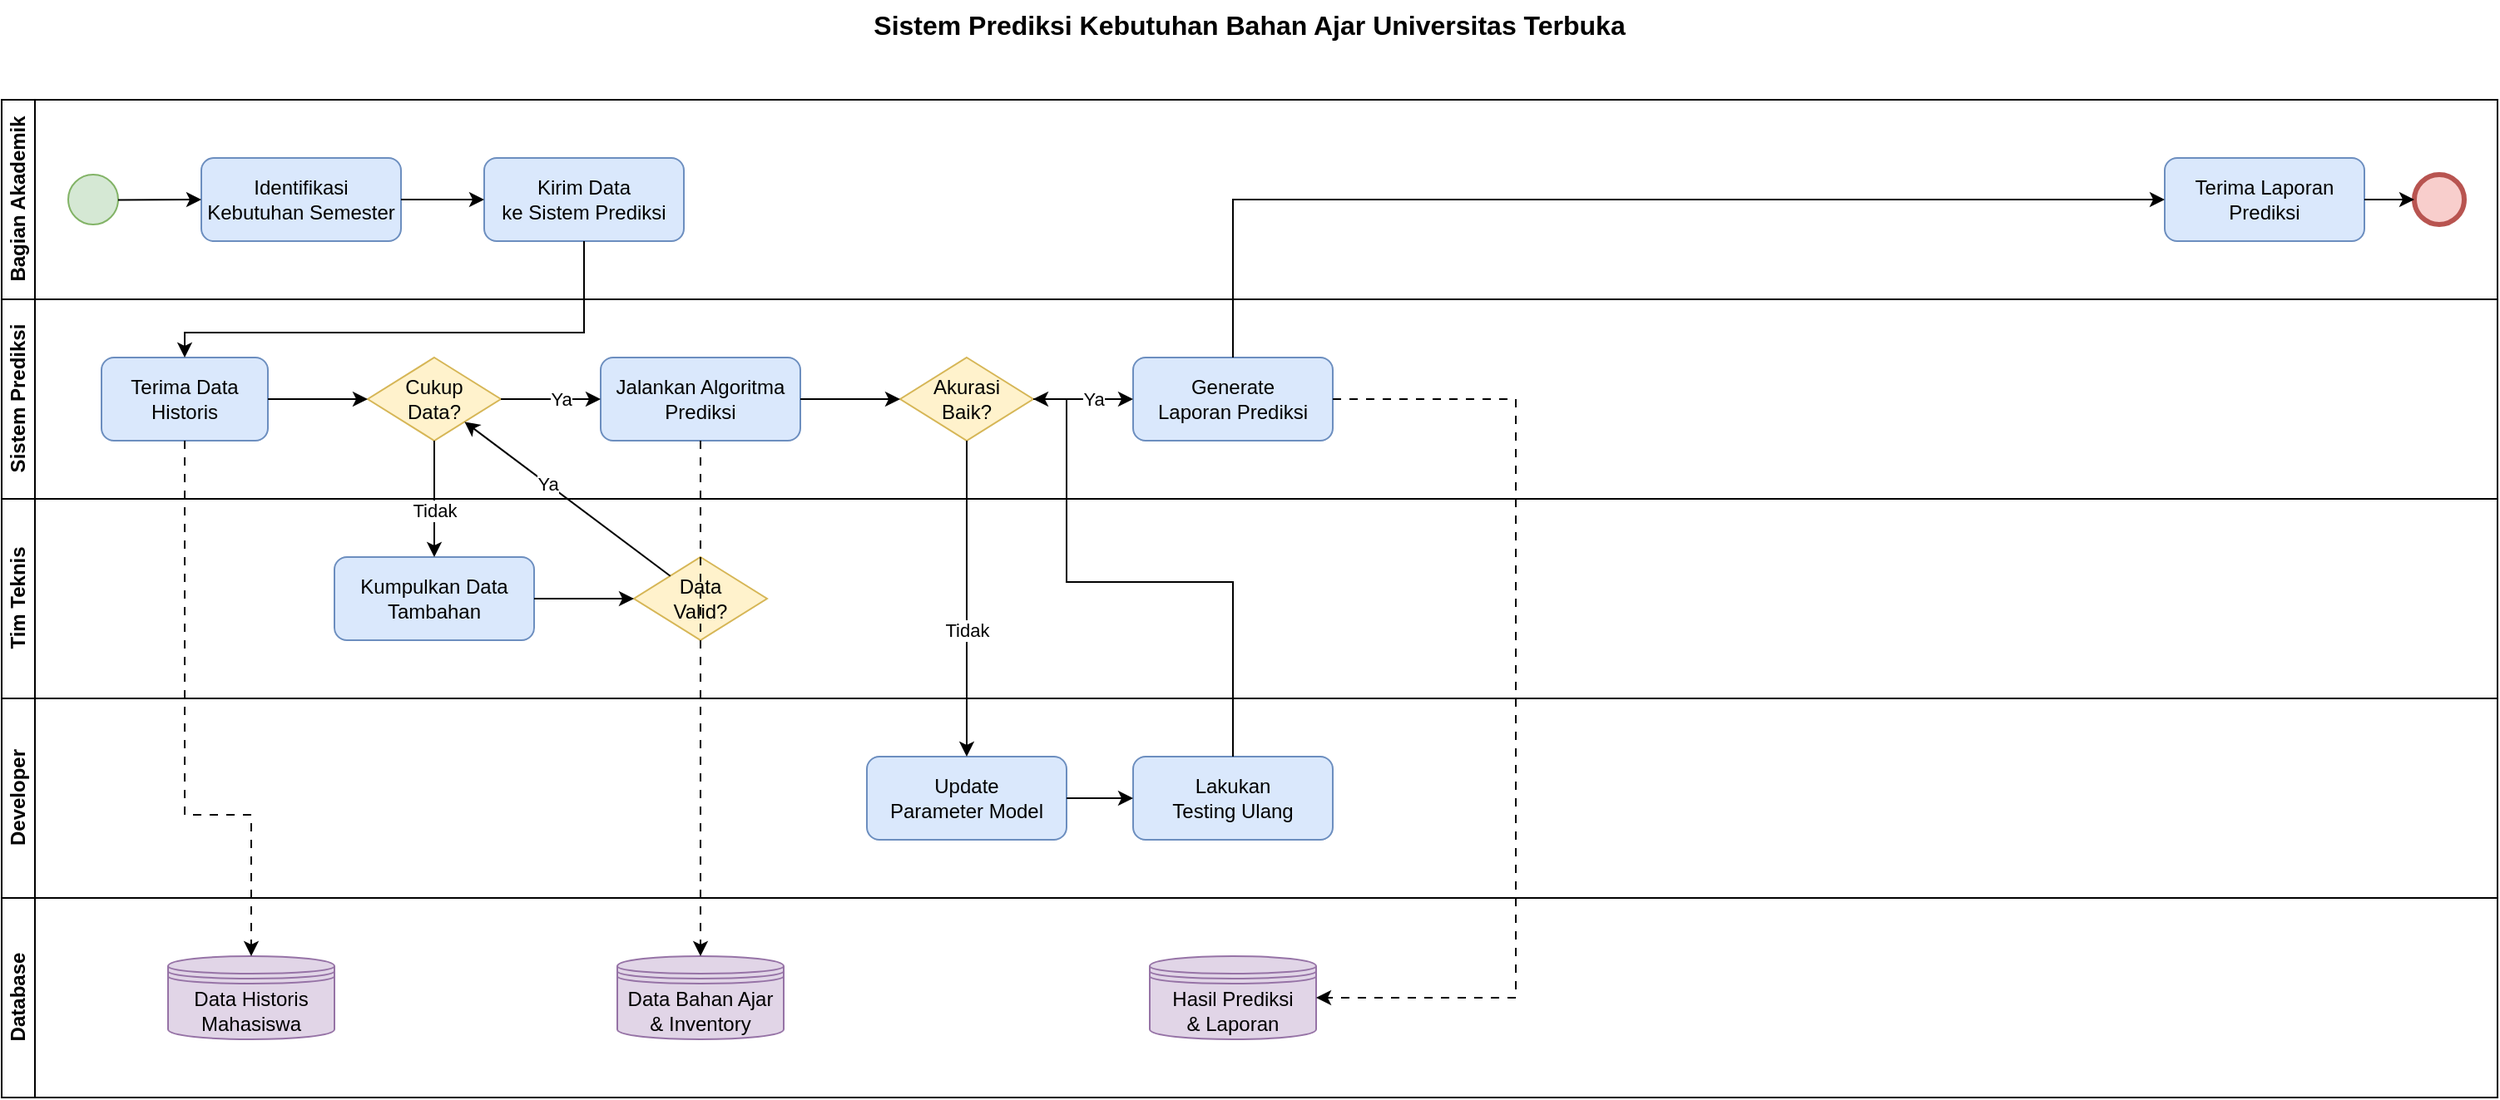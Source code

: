 <mxfile version="24.7.17">
  <diagram name="BPMN-Prediksi-Bahan-Ajar-UT" id="bpmn-diagram">
    <mxGraphModel dx="2611" dy="1198" grid="1" gridSize="10" guides="1" tooltips="1" connect="1" arrows="1" fold="1" page="1" pageScale="1" pageWidth="1600" pageHeight="900" math="0" shadow="0">
      <root>
        <mxCell id="0" />
        <mxCell id="1" parent="0" />
        <mxCell id="title" value="Sistem Prediksi Kebutuhan Bahan Ajar Universitas Terbuka" style="text;html=1;strokeColor=none;fillColor=none;align=center;verticalAlign=middle;whiteSpace=wrap;rounded=0;fontSize=16;fontStyle=1;" parent="1" vertex="1">
          <mxGeometry x="400" y="20" width="800" height="30" as="geometry" />
        </mxCell>
        <mxCell id="pool-akademik" value="Bagian Akademik" style="swimlane;html=1;childLayout=stackLayout;resizeParent=1;resizeParentMax=0;horizontal=0;startSize=20;horizontalStack=0;" parent="1" vertex="1">
          <mxGeometry x="50" y="80" width="1500" height="120" as="geometry" />
        </mxCell>
        <mxCell id="start-event" value="" style="ellipse;whiteSpace=wrap;html=1;aspect=fixed;fillColor=#d5e8d4;strokeColor=#82b366;" parent="pool-akademik" vertex="1">
          <mxGeometry x="40" y="45" width="30" height="30" as="geometry" />
        </mxCell>
        <mxCell id="task-identifikasi" value="Identifikasi&#xa;Kebutuhan Semester" style="rounded=1;whiteSpace=wrap;html=1;fillColor=#dae8fc;strokeColor=#6c8ebf;" parent="pool-akademik" vertex="1">
          <mxGeometry x="120" y="35" width="120" height="50" as="geometry" />
        </mxCell>
        <mxCell id="task-kirim-data" value="Kirim Data&#xa;ke Sistem Prediksi" style="rounded=1;whiteSpace=wrap;html=1;fillColor=#dae8fc;strokeColor=#6c8ebf;" parent="pool-akademik" vertex="1">
          <mxGeometry x="290" y="35" width="120" height="50" as="geometry" />
        </mxCell>
        <mxCell id="task-terima-laporan" value="Terima Laporan&#xa;Prediksi" style="rounded=1;whiteSpace=wrap;html=1;fillColor=#dae8fc;strokeColor=#6c8ebf;" parent="pool-akademik" vertex="1">
          <mxGeometry x="1300" y="35" width="120" height="50" as="geometry" />
        </mxCell>
        <mxCell id="end-event" value="" style="ellipse;whiteSpace=wrap;html=1;aspect=fixed;fillColor=#f8cecc;strokeColor=#b85450;strokeWidth=3;" parent="pool-akademik" vertex="1">
          <mxGeometry x="1450" y="45" width="30" height="30" as="geometry" />
        </mxCell>
        <mxCell id="pool-sistem" value="Sistem Prediksi" style="swimlane;html=1;childLayout=stackLayout;resizeParent=1;resizeParentMax=0;horizontal=0;startSize=20;horizontalStack=0;" parent="1" vertex="1">
          <mxGeometry x="50" y="200" width="1500" height="120" as="geometry" />
        </mxCell>
        <mxCell id="task-terima-data" value="Terima Data&#xa;Historis" style="rounded=1;whiteSpace=wrap;html=1;fillColor=#dae8fc;strokeColor=#6c8ebf;" parent="pool-sistem" vertex="1">
          <mxGeometry x="60" y="35" width="100" height="50" as="geometry" />
        </mxCell>
        <mxCell id="gateway-data" value="Cukup&#xa;Data?" style="rhombus;whiteSpace=wrap;html=1;fillColor=#fff2cc;strokeColor=#d6b656;" parent="pool-sistem" vertex="1">
          <mxGeometry x="220" y="35" width="80" height="50" as="geometry" />
        </mxCell>
        <mxCell id="task-algoritma" value="Jalankan Algoritma&#xa;Prediksi" style="rounded=1;whiteSpace=wrap;html=1;fillColor=#dae8fc;strokeColor=#6c8ebf;" parent="pool-sistem" vertex="1">
          <mxGeometry x="360" y="35" width="120" height="50" as="geometry" />
        </mxCell>
        <mxCell id="gateway-akurasi" value="Akurasi&#xa;Baik?" style="rhombus;whiteSpace=wrap;html=1;fillColor=#fff2cc;strokeColor=#d6b656;" parent="pool-sistem" vertex="1">
          <mxGeometry x="540" y="35" width="80" height="50" as="geometry" />
        </mxCell>
        <mxCell id="task-laporan" value="Generate&#xa;Laporan Prediksi" style="rounded=1;whiteSpace=wrap;html=1;fillColor=#dae8fc;strokeColor=#6c8ebf;" parent="pool-sistem" vertex="1">
          <mxGeometry x="680" y="35" width="120" height="50" as="geometry" />
        </mxCell>
        <mxCell id="pool-teknis" value="Tim Teknis" style="swimlane;html=1;childLayout=stackLayout;resizeParent=1;resizeParentMax=0;horizontal=0;startSize=20;horizontalStack=0;" parent="1" vertex="1">
          <mxGeometry x="50" y="320" width="1500" height="120" as="geometry" />
        </mxCell>
        <mxCell id="task-kumpul-data" value="Kumpulkan Data&#xa;Tambahan" style="rounded=1;whiteSpace=wrap;html=1;fillColor=#dae8fc;strokeColor=#6c8ebf;" parent="pool-teknis" vertex="1">
          <mxGeometry x="200" y="35" width="120" height="50" as="geometry" />
        </mxCell>
        <mxCell id="gateway-valid" value="Data&#xa;Valid?" style="rhombus;whiteSpace=wrap;html=1;fillColor=#fff2cc;strokeColor=#d6b656;" parent="pool-teknis" vertex="1">
          <mxGeometry x="380" y="35" width="80" height="50" as="geometry" />
        </mxCell>
        <mxCell id="pool-developer" value="Developer" style="swimlane;html=1;childLayout=stackLayout;resizeParent=1;resizeParentMax=0;horizontal=0;startSize=20;horizontalStack=0;" parent="1" vertex="1">
          <mxGeometry x="50" y="440" width="1500" height="120" as="geometry" />
        </mxCell>
        <mxCell id="task-update" value="Update&#xa;Parameter Model" style="rounded=1;whiteSpace=wrap;html=1;fillColor=#dae8fc;strokeColor=#6c8ebf;" parent="pool-developer" vertex="1">
          <mxGeometry x="520" y="35" width="120" height="50" as="geometry" />
        </mxCell>
        <mxCell id="task-testing" value="Lakukan&#xa;Testing Ulang" style="rounded=1;whiteSpace=wrap;html=1;fillColor=#dae8fc;strokeColor=#6c8ebf;" parent="pool-developer" vertex="1">
          <mxGeometry x="680" y="35" width="120" height="50" as="geometry" />
        </mxCell>
        <mxCell id="pool-database" value="Database" style="swimlane;html=1;childLayout=stackLayout;resizeParent=1;resizeParentMax=0;horizontal=0;startSize=20;horizontalStack=0;" parent="1" vertex="1">
          <mxGeometry x="50" y="560" width="1500" height="120" as="geometry" />
        </mxCell>
        <mxCell id="data-historis" value="Data Historis&#xa;Mahasiswa" style="shape=datastore;whiteSpace=wrap;html=1;fillColor=#e1d5e7;strokeColor=#9673a6;" parent="pool-database" vertex="1">
          <mxGeometry x="100" y="35" width="100" height="50" as="geometry" />
        </mxCell>
        <mxCell id="data-bahan" value="Data Bahan Ajar&#xa;&amp; Inventory" style="shape=datastore;whiteSpace=wrap;html=1;fillColor=#e1d5e7;strokeColor=#9673a6;" parent="pool-database" vertex="1">
          <mxGeometry x="370" y="35" width="100" height="50" as="geometry" />
        </mxCell>
        <mxCell id="data-hasil" value="Hasil Prediksi&#xa;&amp; Laporan" style="shape=datastore;whiteSpace=wrap;html=1;fillColor=#e1d5e7;strokeColor=#9673a6;" parent="pool-database" vertex="1">
          <mxGeometry x="690" y="35" width="100" height="50" as="geometry" />
        </mxCell>
        <mxCell id="flow1" value="" style="endArrow=classic;html=1;rounded=0;" parent="1" source="start-event" target="task-identifikasi" edge="1">
          <mxGeometry width="50" height="50" relative="1" as="geometry">
            <mxPoint x="500" y="300" as="sourcePoint" />
            <mxPoint x="550" y="250" as="targetPoint" />
          </mxGeometry>
        </mxCell>
        <mxCell id="flow2" value="" style="endArrow=classic;html=1;rounded=0;" parent="1" source="task-identifikasi" target="task-kirim-data" edge="1">
          <mxGeometry width="50" height="50" relative="1" as="geometry">
            <mxPoint x="500" y="300" as="sourcePoint" />
            <mxPoint x="550" y="250" as="targetPoint" />
          </mxGeometry>
        </mxCell>
        <mxCell id="flow3" value="" style="endArrow=classic;html=1;rounded=0;" parent="1" source="task-kirim-data" target="task-terima-data" edge="1">
          <mxGeometry width="50" height="50" relative="1" as="geometry">
            <mxPoint x="350" y="180" as="sourcePoint" />
            <mxPoint x="130" y="235" as="targetPoint" />
            <Array as="points">
              <mxPoint x="400" y="220" />
              <mxPoint x="160" y="220" />
            </Array>
          </mxGeometry>
        </mxCell>
        <mxCell id="flow4" value="" style="endArrow=classic;html=1;rounded=0;" parent="1" source="task-terima-data" target="gateway-data" edge="1">
          <mxGeometry width="50" height="50" relative="1" as="geometry">
            <mxPoint x="500" y="300" as="sourcePoint" />
            <mxPoint x="550" y="250" as="targetPoint" />
          </mxGeometry>
        </mxCell>
        <mxCell id="flow5" value="Ya" style="endArrow=classic;html=1;rounded=0;" parent="1" source="gateway-data" target="task-algoritma" edge="1">
          <mxGeometry x="0.2" width="50" height="50" relative="1" as="geometry">
            <mxPoint x="500" y="300" as="sourcePoint" />
            <mxPoint x="550" y="250" as="targetPoint" />
            <mxPoint as="offset" />
          </mxGeometry>
        </mxCell>
        <mxCell id="flow6" value="" style="endArrow=classic;html=1;rounded=0;" parent="1" source="task-algoritma" target="gateway-akurasi" edge="1">
          <mxGeometry width="50" height="50" relative="1" as="geometry">
            <mxPoint x="500" y="300" as="sourcePoint" />
            <mxPoint x="550" y="250" as="targetPoint" />
          </mxGeometry>
        </mxCell>
        <mxCell id="flow7" value="Ya" style="endArrow=classic;html=1;rounded=0;" parent="1" source="gateway-akurasi" target="task-laporan" edge="1">
          <mxGeometry x="0.2" width="50" height="50" relative="1" as="geometry">
            <mxPoint x="500" y="300" as="sourcePoint" />
            <mxPoint x="550" y="250" as="targetPoint" />
            <mxPoint as="offset" />
          </mxGeometry>
        </mxCell>
        <mxCell id="flow8" value="Tidak" style="endArrow=classic;html=1;rounded=0;" parent="1" source="gateway-data" target="task-kumpul-data" edge="1">
          <mxGeometry x="0.2" width="50" height="50" relative="1" as="geometry">
            <mxPoint x="300" y="285" as="sourcePoint" />
            <mxPoint x="260" y="355" as="targetPoint" />
            <mxPoint as="offset" />
          </mxGeometry>
        </mxCell>
        <mxCell id="flow9" value="" style="endArrow=classic;html=1;rounded=0;" parent="1" source="task-kumpul-data" target="gateway-valid" edge="1">
          <mxGeometry width="50" height="50" relative="1" as="geometry">
            <mxPoint x="500" y="400" as="sourcePoint" />
            <mxPoint x="550" y="350" as="targetPoint" />
          </mxGeometry>
        </mxCell>
        <mxCell id="flow10" value="Ya" style="endArrow=classic;html=1;rounded=0;" parent="1" source="gateway-valid" target="gateway-data" edge="1">
          <mxGeometry x="0.2" width="50" height="50" relative="1" as="geometry">
            <mxPoint x="420" y="355" as="sourcePoint" />
            <mxPoint x="300" y="285" as="targetPoint" />
            <mxPoint as="offset" />
          </mxGeometry>
        </mxCell>
        <mxCell id="flow11" value="Tidak" style="endArrow=classic;html=1;rounded=0;" parent="1" source="gateway-akurasi" target="task-update" edge="1">
          <mxGeometry x="0.2" width="50" height="50" relative="1" as="geometry">
            <mxPoint x="580" y="285" as="sourcePoint" />
            <mxPoint x="580" y="475" as="targetPoint" />
            <mxPoint as="offset" />
          </mxGeometry>
        </mxCell>
        <mxCell id="flow12" value="" style="endArrow=classic;html=1;rounded=0;" parent="1" source="task-update" target="task-testing" edge="1">
          <mxGeometry width="50" height="50" relative="1" as="geometry">
            <mxPoint x="500" y="500" as="sourcePoint" />
            <mxPoint x="550" y="450" as="targetPoint" />
          </mxGeometry>
        </mxCell>
        <mxCell id="flow13" value="" style="endArrow=classic;html=1;rounded=0;" parent="1" source="task-testing" target="gateway-akurasi" edge="1">
          <mxGeometry width="50" height="50" relative="1" as="geometry">
            <mxPoint x="740" y="475" as="sourcePoint" />
            <mxPoint x="580" y="285" as="targetPoint" />
            <Array as="points">
              <mxPoint x="790" y="370" />
              <mxPoint x="690" y="370" />
              <mxPoint x="690" y="260" />
            </Array>
          </mxGeometry>
        </mxCell>
        <mxCell id="flow14" value="" style="endArrow=classic;html=1;rounded=0;" parent="1" source="task-laporan" target="task-terima-laporan" edge="1">
          <mxGeometry width="50" height="50" relative="1" as="geometry">
            <mxPoint x="800" y="235" as="sourcePoint" />
            <mxPoint x="1360" y="135" as="targetPoint" />
            <Array as="points">
              <mxPoint x="790" y="140" />
            </Array>
          </mxGeometry>
        </mxCell>
        <mxCell id="flow15" value="" style="endArrow=classic;html=1;rounded=0;" parent="1" source="task-terima-laporan" target="end-event" edge="1">
          <mxGeometry width="50" height="50" relative="1" as="geometry">
            <mxPoint x="500" y="300" as="sourcePoint" />
            <mxPoint x="550" y="250" as="targetPoint" />
          </mxGeometry>
        </mxCell>
        <mxCell id="dataflow1" value="" style="endArrow=classic;html=1;rounded=0;dashed=1;dashPattern=5 5;" parent="1" source="task-terima-data" target="data-historis" edge="1">
          <mxGeometry width="50" height="50" relative="1" as="geometry">
            <mxPoint x="130" y="285" as="sourcePoint" />
            <mxPoint x="150" y="595" as="targetPoint" />
            <Array as="points">
              <mxPoint x="160" y="510" />
              <mxPoint x="200" y="510" />
            </Array>
          </mxGeometry>
        </mxCell>
        <mxCell id="dataflow2" value="" style="endArrow=classic;html=1;rounded=0;dashed=1;dashPattern=5 5;" parent="1" source="task-algoritma" target="data-bahan" edge="1">
          <mxGeometry width="50" height="50" relative="1" as="geometry">
            <mxPoint x="420" y="285" as="sourcePoint" />
            <mxPoint x="420" y="595" as="targetPoint" />
          </mxGeometry>
        </mxCell>
        <mxCell id="dataflow3" value="" style="endArrow=classic;html=1;rounded=0;dashed=1;dashPattern=5 5;" parent="1" source="task-laporan" target="data-hasil" edge="1">
          <mxGeometry width="50" height="50" relative="1" as="geometry">
            <mxPoint x="740" y="285" as="sourcePoint" />
            <mxPoint x="740" y="595" as="targetPoint" />
            <Array as="points">
              <mxPoint x="960" y="260" />
              <mxPoint x="960" y="620" />
            </Array>
          </mxGeometry>
        </mxCell>
      </root>
    </mxGraphModel>
  </diagram>
</mxfile>
